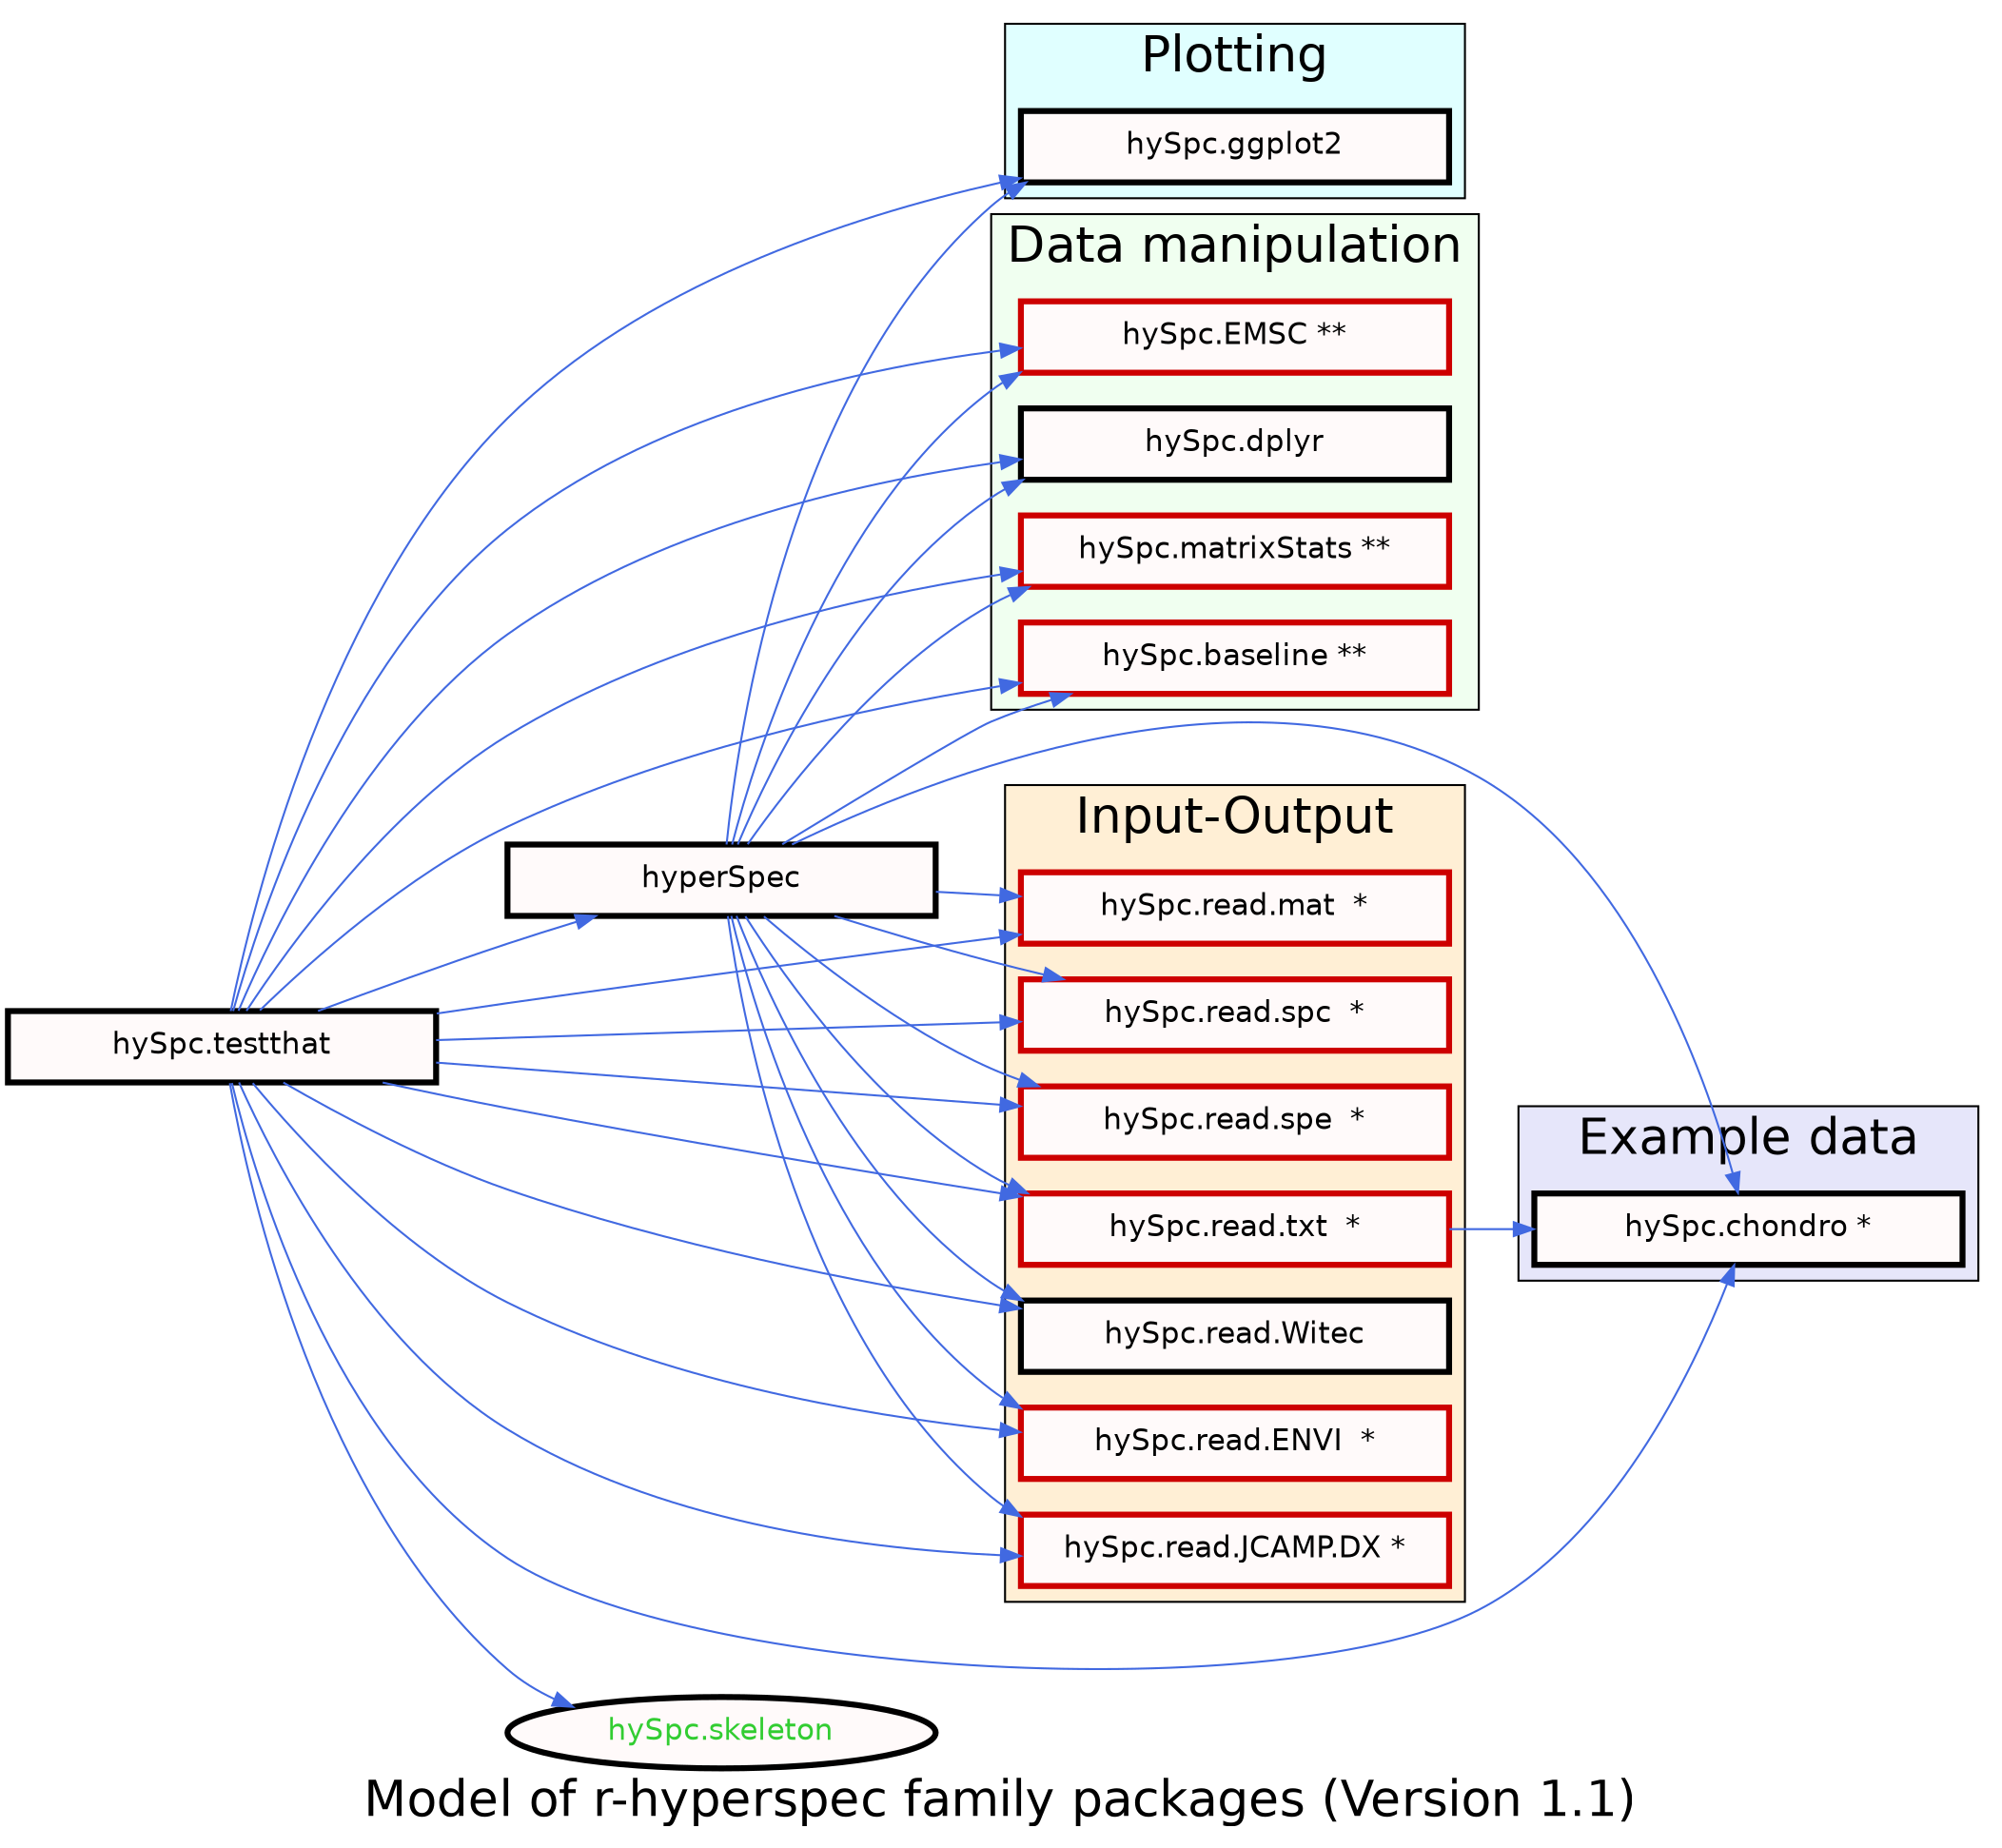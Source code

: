 
digraph r_hyperspec_family {

  graph [overlap = true, fontsize = 25, rankdir = LR, fontname = "Helvetica",
         label = "Model of r-hyperspec family packages (Version 1.1)"]

  # Packages -----------------------------------------------------------------
  node [shape     = box,
        fontname  = "Helvetica",
        width     = 3,
        fontsize  = 15,
        penwidth  = 3,
        style     = filled;
		    fillcolor = snow1;
       ]

  // Main
  hy   [label = "hyperSpec"]

  // Plots
  subgraph cluster_plots {
    label = "Plotting"
    style = filled;
		fillcolor = lightcyan;

    gg   [label = "hySpc.ggplot2"]
  }

  // Manipulation
  subgraph cluster_manipulation {
    label = "Data manipulation";
    style = filled;
		fillcolor = honeydew;

    d    [label = "hySpc.dplyr"]
    mstat[label = "hySpc.matrixStats **"  , color = "red3"]
    bline[label = "hySpc.baseline **"     , color = "red3"]
    emsc [label = "hySpc.EMSC **"         , color = "red3"]
  }

  // Input-Output
  subgraph cluster_input_output {
    label = "Input-Output";
    style = filled;
		fillcolor = papayawhip;

    rtxt [label = "hySpc.read.txt  *"     , color = "red3"]
    rw   [label = "hySpc.read.Witec"]
    renv [label = "hySpc.read.ENVI  *"    , color = "red3"]
    rj   [label = "hySpc.read.JCAMP.DX *" , color = "red3"]
    rmat [label = "hySpc.read.mat  *"     , color = "red3"]
    rspc [label = "hySpc.read.spc  *"     , color = "red3"]
    rspe [label = "hySpc.read.spe  *"     , color = "red3"]
  }

  // Example data
  subgraph cluster_data {
    label = "Example data"
    style = filled;
		fillcolor = lavender;

    ch   [label = "hySpc.chondro *"]
  }

  // Utilities
  tt   [label = "hySpc.testthat"]


  # Non-package repos --------------------------------------------------------
  node [shape = oval, fontcolor = "limegreen"]

  // web  [label = "r-hyperspec.github.io"]
  // pkgs [label = "pkg-repo"]
  sk   [label = "hySpc.skeleton"]


  # Relationship between packages / repos ------------------------------------

  // Relationship: package dependencies (e.g., imports)
  edge [color = "RoyalBlue"]

  tt -> {hy sk rtxt rw rj renv rmat rspc rspe gg d mstat bline emsc ch}
  hy -> {      rtxt rw rj renv rmat rspc rspe gg d mstat bline emsc ch}
  rtxt -> ch

  // Relationship: via CI only
  edge [arrowhead = "dot", color = "red4", style = "solid"]

  // ...

}
